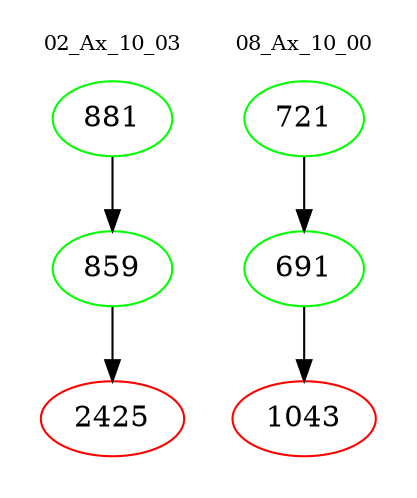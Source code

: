 digraph{
subgraph cluster_0 {
color = white
label = "02_Ax_10_03";
fontsize=10;
T0_881 [label="881", color="green"]
T0_881 -> T0_859 [color="black"]
T0_859 [label="859", color="green"]
T0_859 -> T0_2425 [color="black"]
T0_2425 [label="2425", color="red"]
}
subgraph cluster_1 {
color = white
label = "08_Ax_10_00";
fontsize=10;
T1_721 [label="721", color="green"]
T1_721 -> T1_691 [color="black"]
T1_691 [label="691", color="green"]
T1_691 -> T1_1043 [color="black"]
T1_1043 [label="1043", color="red"]
}
}
